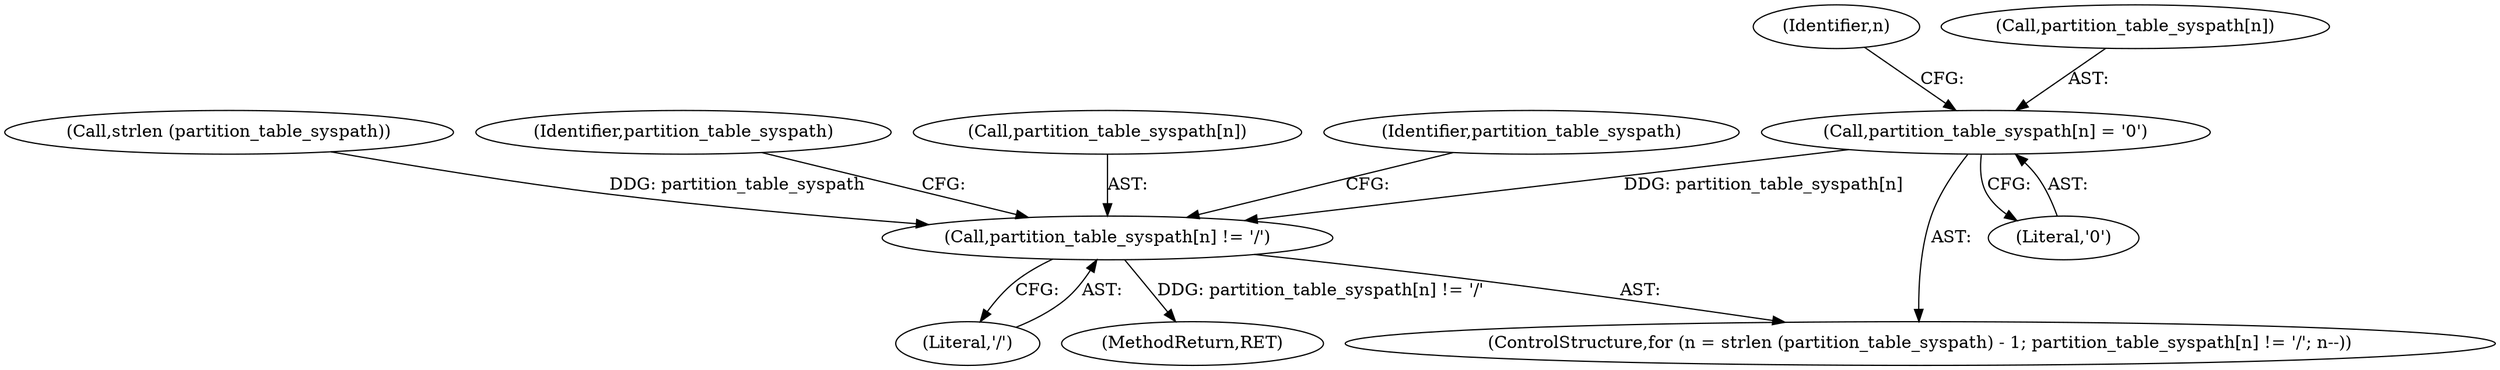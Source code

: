 digraph "0_udisks_0fcc7cb3b66f23fac53ae08647aa0007a2bd56c4_0@pointer" {
"1000175" [label="(Call,partition_table_syspath[n] = '\0')"];
"1000168" [label="(Call,partition_table_syspath[n] != '/')"];
"1000161" [label="(ControlStructure,for (n = strlen (partition_table_syspath) - 1; partition_table_syspath[n] != '/'; n--))"];
"1000165" [label="(Call,strlen (partition_table_syspath))"];
"1000174" [label="(Identifier,n)"];
"1000175" [label="(Call,partition_table_syspath[n] = '\0')"];
"1000177" [label="(Identifier,partition_table_syspath)"];
"1000176" [label="(Call,partition_table_syspath[n])"];
"1000169" [label="(Call,partition_table_syspath[n])"];
"1000172" [label="(Literal,'/')"];
"1000182" [label="(Identifier,partition_table_syspath)"];
"1000168" [label="(Call,partition_table_syspath[n] != '/')"];
"1000179" [label="(Literal,'\0')"];
"1000446" [label="(MethodReturn,RET)"];
"1000175" -> "1000161"  [label="AST: "];
"1000175" -> "1000179"  [label="CFG: "];
"1000176" -> "1000175"  [label="AST: "];
"1000179" -> "1000175"  [label="AST: "];
"1000174" -> "1000175"  [label="CFG: "];
"1000175" -> "1000168"  [label="DDG: partition_table_syspath[n]"];
"1000168" -> "1000161"  [label="AST: "];
"1000168" -> "1000172"  [label="CFG: "];
"1000169" -> "1000168"  [label="AST: "];
"1000172" -> "1000168"  [label="AST: "];
"1000177" -> "1000168"  [label="CFG: "];
"1000182" -> "1000168"  [label="CFG: "];
"1000168" -> "1000446"  [label="DDG: partition_table_syspath[n] != '/'"];
"1000165" -> "1000168"  [label="DDG: partition_table_syspath"];
}
